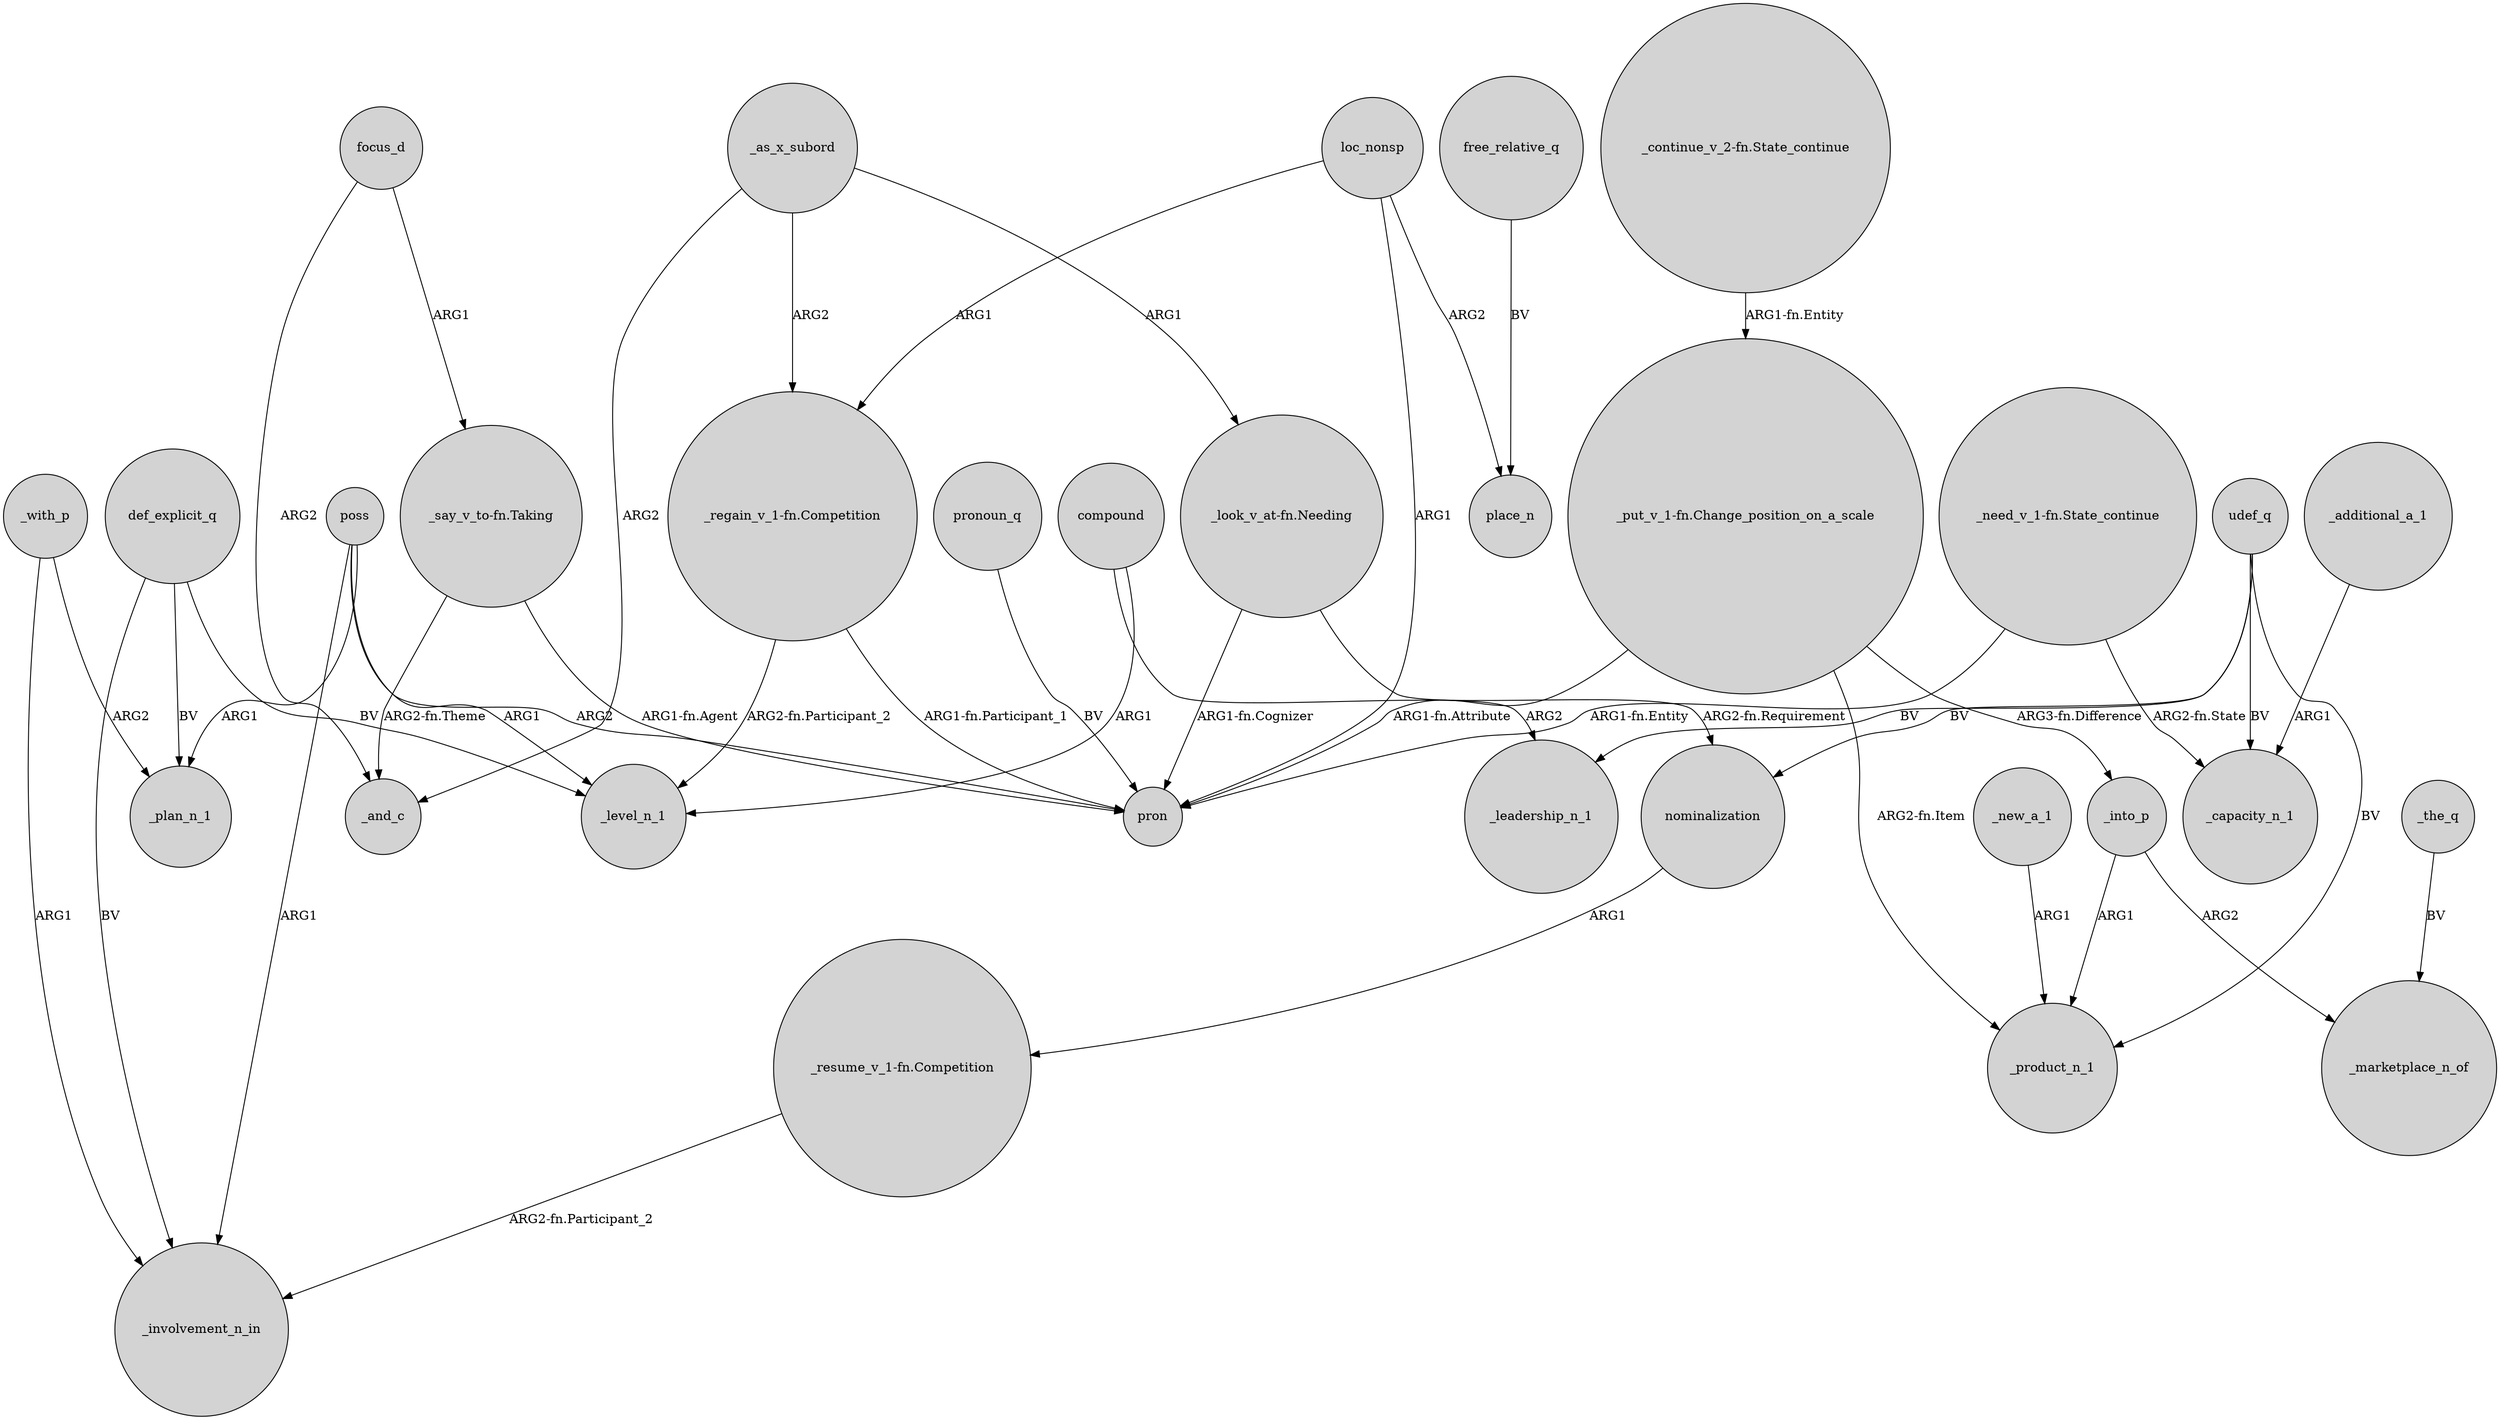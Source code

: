 digraph {
	node [shape=circle style=filled]
	compound -> _level_n_1 [label=ARG1]
	_with_p -> _involvement_n_in [label=ARG1]
	focus_d -> "_say_v_to-fn.Taking" [label=ARG1]
	"_resume_v_1-fn.Competition" -> _involvement_n_in [label="ARG2-fn.Participant_2"]
	"_say_v_to-fn.Taking" -> _and_c [label="ARG2-fn.Theme"]
	"_need_v_1-fn.State_continue" -> pron [label="ARG1-fn.Entity"]
	def_explicit_q -> _plan_n_1 [label=BV]
	free_relative_q -> place_n [label=BV]
	def_explicit_q -> _involvement_n_in [label=BV]
	poss -> _involvement_n_in [label=ARG1]
	loc_nonsp -> "_regain_v_1-fn.Competition" [label=ARG1]
	udef_q -> nominalization [label=BV]
	udef_q -> _product_n_1 [label=BV]
	_the_q -> _marketplace_n_of [label=BV]
	_as_x_subord -> _and_c [label=ARG2]
	"_need_v_1-fn.State_continue" -> _capacity_n_1 [label="ARG2-fn.State"]
	_as_x_subord -> "_regain_v_1-fn.Competition" [label=ARG2]
	_new_a_1 -> _product_n_1 [label=ARG1]
	"_say_v_to-fn.Taking" -> pron [label="ARG1-fn.Agent"]
	_into_p -> _product_n_1 [label=ARG1]
	pronoun_q -> pron [label=BV]
	poss -> pron [label=ARG2]
	poss -> _plan_n_1 [label=ARG1]
	"_put_v_1-fn.Change_position_on_a_scale" -> _into_p [label="ARG3-fn.Difference"]
	udef_q -> _leadership_n_1 [label=BV]
	_additional_a_1 -> _capacity_n_1 [label=ARG1]
	"_put_v_1-fn.Change_position_on_a_scale" -> pron [label="ARG1-fn.Attribute"]
	_with_p -> _plan_n_1 [label=ARG2]
	"_continue_v_2-fn.State_continue" -> "_put_v_1-fn.Change_position_on_a_scale" [label="ARG1-fn.Entity"]
	def_explicit_q -> _level_n_1 [label=BV]
	udef_q -> _capacity_n_1 [label=BV]
	"_regain_v_1-fn.Competition" -> pron [label="ARG1-fn.Participant_1"]
	loc_nonsp -> place_n [label=ARG2]
	"_put_v_1-fn.Change_position_on_a_scale" -> _product_n_1 [label="ARG2-fn.Item"]
	"_look_v_at-fn.Needing" -> nominalization [label="ARG2-fn.Requirement"]
	compound -> _leadership_n_1 [label=ARG2]
	_into_p -> _marketplace_n_of [label=ARG2]
	"_regain_v_1-fn.Competition" -> _level_n_1 [label="ARG2-fn.Participant_2"]
	_as_x_subord -> "_look_v_at-fn.Needing" [label=ARG1]
	"_look_v_at-fn.Needing" -> pron [label="ARG1-fn.Cognizer"]
	loc_nonsp -> pron [label=ARG1]
	nominalization -> "_resume_v_1-fn.Competition" [label=ARG1]
	focus_d -> _and_c [label=ARG2]
	poss -> _level_n_1 [label=ARG1]
}
